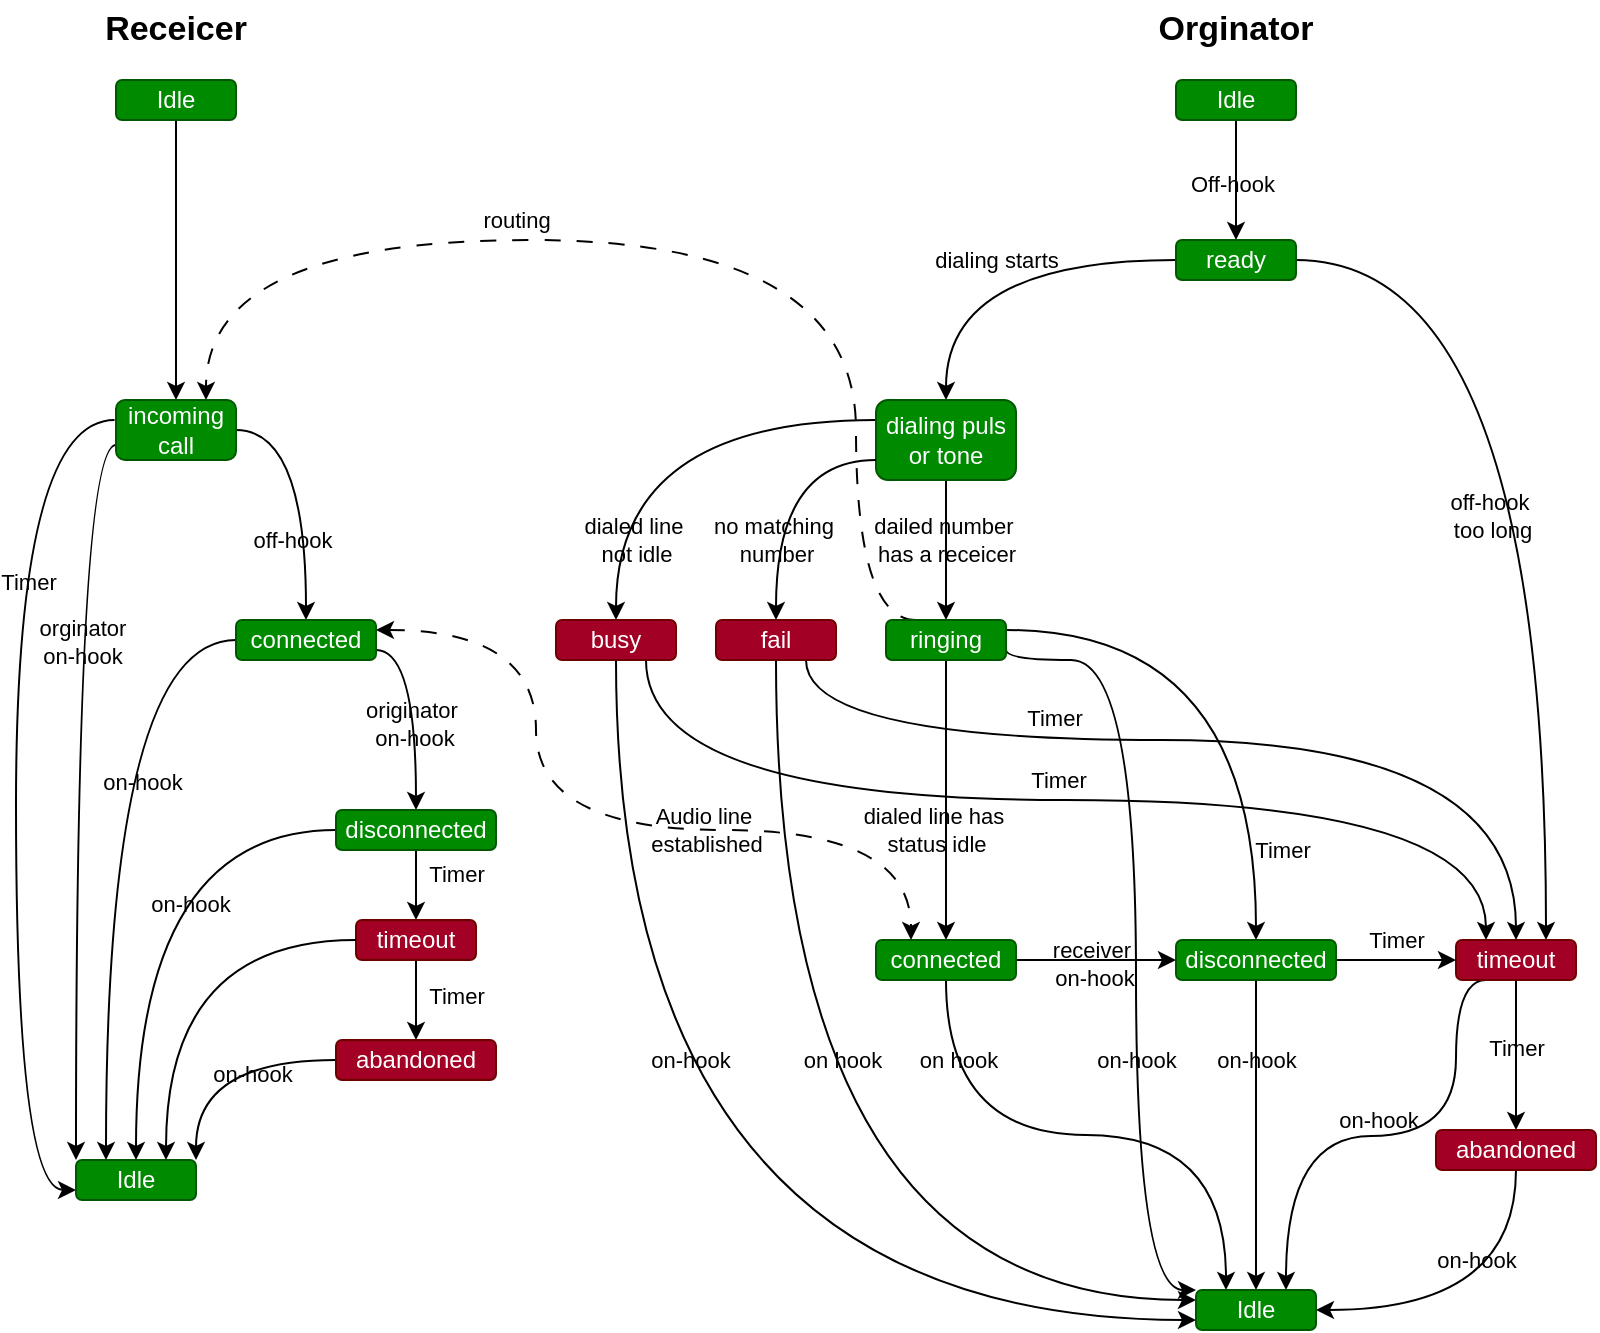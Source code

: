 <mxfile version="28.2.0">
  <diagram name="Sida-1" id="S5pKBoL1bsgIUDStqbfe">
    <mxGraphModel dx="2587" dy="876" grid="1" gridSize="10" guides="1" tooltips="1" connect="1" arrows="1" fold="1" page="1" pageScale="1" pageWidth="1169" pageHeight="827" math="0" shadow="0">
      <root>
        <mxCell id="0" />
        <mxCell id="1" parent="0" />
        <mxCell id="lsyRAzRpwurkiqTD15_6-5" style="edgeStyle=none;rounded=0;orthogonalLoop=1;jettySize=auto;html=1;exitX=0.5;exitY=1;exitDx=0;exitDy=0;entryX=0.5;entryY=0;entryDx=0;entryDy=0;" parent="1" source="lsyRAzRpwurkiqTD15_6-1" target="lsyRAzRpwurkiqTD15_6-2" edge="1">
          <mxGeometry relative="1" as="geometry" />
        </mxCell>
        <mxCell id="lsyRAzRpwurkiqTD15_6-6" value="&lt;span style=&quot;&quot;&gt;Off-hook&lt;/span&gt;" style="edgeLabel;html=1;align=center;verticalAlign=middle;resizable=0;points=[];labelBackgroundColor=none;" parent="lsyRAzRpwurkiqTD15_6-5" vertex="1" connectable="0">
          <mxGeometry x="0.053" y="-2" relative="1" as="geometry">
            <mxPoint as="offset" />
          </mxGeometry>
        </mxCell>
        <mxCell id="lsyRAzRpwurkiqTD15_6-1" value="Idle" style="rounded=1;whiteSpace=wrap;html=1;fillColor=#008a00;strokeColor=#005700;fontColor=#ffffff;" parent="1" vertex="1">
          <mxGeometry x="-380" y="110" width="60" height="20" as="geometry" />
        </mxCell>
        <mxCell id="lsyRAzRpwurkiqTD15_6-58" style="edgeStyle=orthogonalEdgeStyle;curved=1;rounded=0;orthogonalLoop=1;jettySize=auto;html=1;exitX=1;exitY=0.5;exitDx=0;exitDy=0;entryX=0.75;entryY=0;entryDx=0;entryDy=0;" parent="1" source="lsyRAzRpwurkiqTD15_6-2" target="lsyRAzRpwurkiqTD15_6-11" edge="1">
          <mxGeometry relative="1" as="geometry" />
        </mxCell>
        <mxCell id="lsyRAzRpwurkiqTD15_6-59" value="&lt;span style=&quot;&quot;&gt;off-hook&amp;nbsp;&lt;/span&gt;&lt;div&gt;&lt;span style=&quot;&quot;&gt;too long&lt;/span&gt;&lt;/div&gt;" style="edgeLabel;html=1;align=center;verticalAlign=middle;resizable=0;points=[];labelBackgroundColor=none;" parent="lsyRAzRpwurkiqTD15_6-58" vertex="1" connectable="0">
          <mxGeometry x="0.087" y="-27" relative="1" as="geometry">
            <mxPoint as="offset" />
          </mxGeometry>
        </mxCell>
        <mxCell id="lsyRAzRpwurkiqTD15_6-62" style="edgeStyle=orthogonalEdgeStyle;curved=1;rounded=0;orthogonalLoop=1;jettySize=auto;html=1;exitX=0;exitY=0.5;exitDx=0;exitDy=0;" parent="1" source="lsyRAzRpwurkiqTD15_6-2" target="lsyRAzRpwurkiqTD15_6-7" edge="1">
          <mxGeometry relative="1" as="geometry" />
        </mxCell>
        <mxCell id="lsyRAzRpwurkiqTD15_6-63" value="dialing starts" style="edgeLabel;html=1;align=center;verticalAlign=middle;resizable=0;points=[];labelBackgroundColor=none;" parent="lsyRAzRpwurkiqTD15_6-62" vertex="1" connectable="0">
          <mxGeometry x="-0.226" y="21" relative="1" as="geometry">
            <mxPoint x="-19" y="-21" as="offset" />
          </mxGeometry>
        </mxCell>
        <mxCell id="lsyRAzRpwurkiqTD15_6-2" value="ready" style="rounded=1;whiteSpace=wrap;html=1;fillColor=#008a00;strokeColor=#005700;fontColor=#ffffff;" parent="1" vertex="1">
          <mxGeometry x="-380" y="190" width="60" height="20" as="geometry" />
        </mxCell>
        <mxCell id="lsyRAzRpwurkiqTD15_6-19" style="edgeStyle=orthogonalEdgeStyle;curved=1;rounded=0;orthogonalLoop=1;jettySize=auto;html=1;exitX=0;exitY=0.25;exitDx=0;exitDy=0;entryX=0.5;entryY=0;entryDx=0;entryDy=0;" parent="1" source="lsyRAzRpwurkiqTD15_6-7" target="lsyRAzRpwurkiqTD15_6-20" edge="1">
          <mxGeometry relative="1" as="geometry">
            <mxPoint x="-680" y="380" as="targetPoint" />
          </mxGeometry>
        </mxCell>
        <mxCell id="lsyRAzRpwurkiqTD15_6-35" value="dialed line&amp;nbsp;&lt;div&gt;not idle&lt;/div&gt;" style="edgeLabel;html=1;align=center;verticalAlign=middle;resizable=0;points=[];labelBackgroundColor=none;" parent="lsyRAzRpwurkiqTD15_6-19" vertex="1" connectable="0">
          <mxGeometry x="-0.17" y="-4" relative="1" as="geometry">
            <mxPoint x="-25" y="64" as="offset" />
          </mxGeometry>
        </mxCell>
        <mxCell id="lsyRAzRpwurkiqTD15_6-43" style="edgeStyle=orthogonalEdgeStyle;curved=1;rounded=0;orthogonalLoop=1;jettySize=auto;html=1;exitX=0.5;exitY=1;exitDx=0;exitDy=0;entryX=0.5;entryY=0;entryDx=0;entryDy=0;" parent="1" source="lsyRAzRpwurkiqTD15_6-7" target="lsyRAzRpwurkiqTD15_6-22" edge="1">
          <mxGeometry relative="1" as="geometry" />
        </mxCell>
        <mxCell id="lsyRAzRpwurkiqTD15_6-110" value="dailed number&amp;nbsp;&lt;div&gt;has a receicer&lt;/div&gt;" style="edgeLabel;html=1;align=center;verticalAlign=middle;resizable=0;points=[];labelBackgroundColor=none;" parent="lsyRAzRpwurkiqTD15_6-43" vertex="1" connectable="0">
          <mxGeometry x="-0.081" y="-1" relative="1" as="geometry">
            <mxPoint x="1" y="-2" as="offset" />
          </mxGeometry>
        </mxCell>
        <mxCell id="lsyRAzRpwurkiqTD15_6-102" style="edgeStyle=orthogonalEdgeStyle;curved=1;rounded=0;orthogonalLoop=1;jettySize=auto;html=1;exitX=0.25;exitY=0;exitDx=0;exitDy=0;entryX=0.75;entryY=0;entryDx=0;entryDy=0;dashed=1;dashPattern=8 8;" parent="1" source="lsyRAzRpwurkiqTD15_6-22" target="lsyRAzRpwurkiqTD15_6-69" edge="1">
          <mxGeometry relative="1" as="geometry">
            <Array as="points">
              <mxPoint x="-540" y="380" />
              <mxPoint x="-540" y="190" />
              <mxPoint x="-865" y="190" />
            </Array>
          </mxGeometry>
        </mxCell>
        <mxCell id="lsyRAzRpwurkiqTD15_6-103" value="routing" style="edgeLabel;html=1;align=center;verticalAlign=middle;resizable=0;points=[];labelBackgroundColor=none;" parent="lsyRAzRpwurkiqTD15_6-102" vertex="1" connectable="0">
          <mxGeometry x="0.105" y="2" relative="1" as="geometry">
            <mxPoint x="-45" y="-12" as="offset" />
          </mxGeometry>
        </mxCell>
        <mxCell id="lsyRAzRpwurkiqTD15_6-7" value="dialing puls or tone" style="rounded=1;whiteSpace=wrap;html=1;fillColor=#008a00;strokeColor=#005700;fontColor=#ffffff;" parent="1" vertex="1">
          <mxGeometry x="-530" y="270" width="70" height="40" as="geometry" />
        </mxCell>
        <mxCell id="lsyRAzRpwurkiqTD15_6-48" style="edgeStyle=orthogonalEdgeStyle;curved=1;rounded=0;orthogonalLoop=1;jettySize=auto;html=1;exitX=0.5;exitY=1;exitDx=0;exitDy=0;entryX=0.5;entryY=0;entryDx=0;entryDy=0;" parent="1" source="lsyRAzRpwurkiqTD15_6-11" target="lsyRAzRpwurkiqTD15_6-47" edge="1">
          <mxGeometry relative="1" as="geometry" />
        </mxCell>
        <mxCell id="lsyRAzRpwurkiqTD15_6-49" value="&lt;span style=&quot;&quot;&gt;Timer&lt;/span&gt;" style="edgeLabel;html=1;align=center;verticalAlign=middle;resizable=0;points=[];labelBackgroundColor=none;" parent="lsyRAzRpwurkiqTD15_6-48" vertex="1" connectable="0">
          <mxGeometry x="-0.103" relative="1" as="geometry">
            <mxPoint as="offset" />
          </mxGeometry>
        </mxCell>
        <mxCell id="lsyRAzRpwurkiqTD15_6-114" style="edgeStyle=orthogonalEdgeStyle;curved=1;rounded=0;orthogonalLoop=1;jettySize=auto;html=1;exitX=0.25;exitY=1;exitDx=0;exitDy=0;entryX=0.75;entryY=0;entryDx=0;entryDy=0;" parent="1" source="lsyRAzRpwurkiqTD15_6-11" target="lsyRAzRpwurkiqTD15_6-50" edge="1">
          <mxGeometry relative="1" as="geometry">
            <Array as="points">
              <mxPoint x="-240" y="560" />
              <mxPoint x="-240" y="638" />
              <mxPoint x="-325" y="638" />
            </Array>
          </mxGeometry>
        </mxCell>
        <mxCell id="lsyRAzRpwurkiqTD15_6-115" value="&lt;span style=&quot;&quot;&gt;on-hook&lt;/span&gt;" style="edgeLabel;html=1;align=center;verticalAlign=middle;resizable=0;points=[];fontFamily=Helvetica;fontSize=11;fontColor=default;labelBackgroundColor=none;" parent="lsyRAzRpwurkiqTD15_6-114" vertex="1" connectable="0">
          <mxGeometry x="0.134" y="1" relative="1" as="geometry">
            <mxPoint x="12" y="-9" as="offset" />
          </mxGeometry>
        </mxCell>
        <mxCell id="lsyRAzRpwurkiqTD15_6-11" value="timeout" style="rounded=1;whiteSpace=wrap;html=1;fillColor=#a20025;strokeColor=#6F0000;fontColor=#ffffff;" parent="1" vertex="1">
          <mxGeometry x="-240" y="540" width="60" height="20" as="geometry" />
        </mxCell>
        <mxCell id="lsyRAzRpwurkiqTD15_6-118" style="edgeStyle=orthogonalEdgeStyle;shape=connector;curved=1;rounded=0;orthogonalLoop=1;jettySize=auto;html=1;exitX=0.5;exitY=1;exitDx=0;exitDy=0;strokeColor=default;align=center;verticalAlign=middle;fontFamily=Helvetica;fontSize=11;fontColor=default;labelBackgroundColor=default;endArrow=classic;entryX=0;entryY=0.75;entryDx=0;entryDy=0;" parent="1" source="lsyRAzRpwurkiqTD15_6-20" target="lsyRAzRpwurkiqTD15_6-50" edge="1">
          <mxGeometry relative="1" as="geometry">
            <mxPoint x="-370" y="670" as="targetPoint" />
          </mxGeometry>
        </mxCell>
        <mxCell id="lsyRAzRpwurkiqTD15_6-120" value="&lt;span style=&quot;&quot;&gt;on-hook&lt;/span&gt;" style="edgeLabel;html=1;align=center;verticalAlign=middle;resizable=0;points=[];fontFamily=Helvetica;fontSize=11;fontColor=default;labelBackgroundColor=none;" parent="lsyRAzRpwurkiqTD15_6-118" vertex="1" connectable="0">
          <mxGeometry x="-0.42" y="37" relative="1" as="geometry">
            <mxPoint y="20" as="offset" />
          </mxGeometry>
        </mxCell>
        <mxCell id="lsyRAzRpwurkiqTD15_6-122" style="edgeStyle=orthogonalEdgeStyle;shape=connector;curved=1;rounded=0;orthogonalLoop=1;jettySize=auto;html=1;exitX=0.75;exitY=1;exitDx=0;exitDy=0;entryX=0.25;entryY=0;entryDx=0;entryDy=0;strokeColor=default;align=center;verticalAlign=middle;fontFamily=Helvetica;fontSize=11;fontColor=default;labelBackgroundColor=default;endArrow=classic;" parent="1" source="lsyRAzRpwurkiqTD15_6-20" target="lsyRAzRpwurkiqTD15_6-11" edge="1">
          <mxGeometry relative="1" as="geometry" />
        </mxCell>
        <mxCell id="lsyRAzRpwurkiqTD15_6-123" value="&lt;span style=&quot;&quot;&gt;Timer&lt;/span&gt;" style="edgeLabel;html=1;align=center;verticalAlign=middle;resizable=0;points=[];fontFamily=Helvetica;fontSize=11;fontColor=default;labelBackgroundColor=none;" parent="lsyRAzRpwurkiqTD15_6-122" vertex="1" connectable="0">
          <mxGeometry x="-0.334" y="6" relative="1" as="geometry">
            <mxPoint x="89" y="-4" as="offset" />
          </mxGeometry>
        </mxCell>
        <mxCell id="lsyRAzRpwurkiqTD15_6-20" value="busy" style="rounded=1;whiteSpace=wrap;html=1;fillColor=#a20025;strokeColor=#6F0000;fontColor=#ffffff;" parent="1" vertex="1">
          <mxGeometry x="-690" y="380" width="60" height="20" as="geometry" />
        </mxCell>
        <mxCell id="lsyRAzRpwurkiqTD15_6-116" style="edgeStyle=orthogonalEdgeStyle;shape=connector;curved=1;rounded=0;orthogonalLoop=1;jettySize=auto;html=1;exitX=0.5;exitY=1;exitDx=0;exitDy=0;entryX=0;entryY=0.25;entryDx=0;entryDy=0;strokeColor=default;align=center;verticalAlign=middle;fontFamily=Helvetica;fontSize=11;fontColor=default;labelBackgroundColor=default;endArrow=classic;" parent="1" source="lsyRAzRpwurkiqTD15_6-21" target="lsyRAzRpwurkiqTD15_6-50" edge="1">
          <mxGeometry relative="1" as="geometry" />
        </mxCell>
        <mxCell id="lsyRAzRpwurkiqTD15_6-117" value="&lt;span style=&quot;&quot;&gt;on hook&lt;/span&gt;" style="edgeLabel;html=1;align=center;verticalAlign=middle;resizable=0;points=[];fontFamily=Helvetica;fontSize=11;fontColor=default;labelBackgroundColor=none;" parent="lsyRAzRpwurkiqTD15_6-116" vertex="1" connectable="0">
          <mxGeometry x="-0.3" y="33" relative="1" as="geometry">
            <mxPoint y="14" as="offset" />
          </mxGeometry>
        </mxCell>
        <mxCell id="lsyRAzRpwurkiqTD15_6-121" style="edgeStyle=orthogonalEdgeStyle;shape=connector;curved=1;rounded=0;orthogonalLoop=1;jettySize=auto;html=1;exitX=0.75;exitY=1;exitDx=0;exitDy=0;strokeColor=default;align=center;verticalAlign=middle;fontFamily=Helvetica;fontSize=11;fontColor=default;labelBackgroundColor=default;endArrow=classic;entryX=0.5;entryY=0;entryDx=0;entryDy=0;" parent="1" source="lsyRAzRpwurkiqTD15_6-21" target="lsyRAzRpwurkiqTD15_6-11" edge="1">
          <mxGeometry relative="1" as="geometry">
            <mxPoint x="-250.0" y="500" as="targetPoint" />
            <Array as="points">
              <mxPoint x="-565" y="440" />
              <mxPoint x="-210" y="440" />
            </Array>
          </mxGeometry>
        </mxCell>
        <mxCell id="lsyRAzRpwurkiqTD15_6-21" value="fail" style="rounded=1;whiteSpace=wrap;html=1;fillColor=#a20025;strokeColor=#6F0000;fontColor=#ffffff;" parent="1" vertex="1">
          <mxGeometry x="-610" y="380" width="60" height="20" as="geometry" />
        </mxCell>
        <mxCell id="lsyRAzRpwurkiqTD15_6-25" style="edgeStyle=none;rounded=0;orthogonalLoop=1;jettySize=auto;html=1;exitX=0.5;exitY=1;exitDx=0;exitDy=0;entryX=0.5;entryY=0;entryDx=0;entryDy=0;" parent="1" source="lsyRAzRpwurkiqTD15_6-22" target="lsyRAzRpwurkiqTD15_6-23" edge="1">
          <mxGeometry relative="1" as="geometry" />
        </mxCell>
        <mxCell id="lsyRAzRpwurkiqTD15_6-38" value="dialed line has&amp;nbsp;&lt;div&gt;status idle&lt;/div&gt;" style="edgeLabel;html=1;align=center;verticalAlign=middle;resizable=0;points=[];labelBackgroundColor=none;" parent="lsyRAzRpwurkiqTD15_6-25" vertex="1" connectable="0">
          <mxGeometry x="-0.231" y="-2" relative="1" as="geometry">
            <mxPoint x="-3" y="31" as="offset" />
          </mxGeometry>
        </mxCell>
        <mxCell id="3" style="edgeStyle=orthogonalEdgeStyle;html=1;exitX=1;exitY=0.75;exitDx=0;exitDy=0;entryX=0;entryY=0;entryDx=0;entryDy=0;curved=1;" parent="1" source="lsyRAzRpwurkiqTD15_6-22" target="lsyRAzRpwurkiqTD15_6-50" edge="1">
          <mxGeometry relative="1" as="geometry">
            <Array as="points">
              <mxPoint x="-465" y="400" />
              <mxPoint x="-400" y="400" />
              <mxPoint x="-400" y="715" />
            </Array>
          </mxGeometry>
        </mxCell>
        <mxCell id="6" value="&lt;span style=&quot;&quot;&gt;on-hook&lt;/span&gt;" style="edgeLabel;html=1;align=center;verticalAlign=middle;resizable=0;points=[];labelBackgroundColor=none;" parent="3" vertex="1" connectable="0">
          <mxGeometry x="0.138" y="-18" relative="1" as="geometry">
            <mxPoint x="18" y="34" as="offset" />
          </mxGeometry>
        </mxCell>
        <mxCell id="4" style="edgeStyle=orthogonalEdgeStyle;html=1;exitX=1;exitY=0.25;exitDx=0;exitDy=0;entryX=0.5;entryY=0;entryDx=0;entryDy=0;curved=1;" parent="1" source="lsyRAzRpwurkiqTD15_6-22" target="lsyRAzRpwurkiqTD15_6-28" edge="1">
          <mxGeometry relative="1" as="geometry" />
        </mxCell>
        <mxCell id="5" value="&lt;span style=&quot;&quot;&gt;Timer&lt;/span&gt;" style="edgeLabel;html=1;align=center;verticalAlign=middle;resizable=0;points=[];labelBackgroundColor=none;" parent="4" vertex="1" connectable="0">
          <mxGeometry x="-0.357" y="-28" relative="1" as="geometry">
            <mxPoint x="48" y="82" as="offset" />
          </mxGeometry>
        </mxCell>
        <mxCell id="lsyRAzRpwurkiqTD15_6-22" value="ringing" style="rounded=1;whiteSpace=wrap;html=1;fillColor=#008a00;strokeColor=#005700;fontColor=#ffffff;" parent="1" vertex="1">
          <mxGeometry x="-525" y="380" width="60" height="20" as="geometry" />
        </mxCell>
        <mxCell id="lsyRAzRpwurkiqTD15_6-56" style="edgeStyle=orthogonalEdgeStyle;curved=1;rounded=0;orthogonalLoop=1;jettySize=auto;html=1;exitX=0.5;exitY=1;exitDx=0;exitDy=0;entryX=0.25;entryY=0;entryDx=0;entryDy=0;" parent="1" source="lsyRAzRpwurkiqTD15_6-23" target="lsyRAzRpwurkiqTD15_6-50" edge="1">
          <mxGeometry relative="1" as="geometry" />
        </mxCell>
        <mxCell id="lsyRAzRpwurkiqTD15_6-57" value="&lt;span style=&quot;&quot;&gt;on hook&lt;/span&gt;" style="edgeLabel;html=1;align=center;verticalAlign=middle;resizable=0;points=[];labelBackgroundColor=none;" parent="lsyRAzRpwurkiqTD15_6-56" vertex="1" connectable="0">
          <mxGeometry x="-0.059" y="1" relative="1" as="geometry">
            <mxPoint x="-56" y="-37" as="offset" />
          </mxGeometry>
        </mxCell>
        <mxCell id="lsyRAzRpwurkiqTD15_6-106" style="edgeStyle=orthogonalEdgeStyle;curved=1;rounded=0;orthogonalLoop=1;jettySize=auto;html=1;exitX=1;exitY=0.5;exitDx=0;exitDy=0;entryX=0;entryY=0.5;entryDx=0;entryDy=0;" parent="1" source="lsyRAzRpwurkiqTD15_6-23" target="lsyRAzRpwurkiqTD15_6-28" edge="1">
          <mxGeometry relative="1" as="geometry" />
        </mxCell>
        <mxCell id="lsyRAzRpwurkiqTD15_6-109" value="&lt;span style=&quot;&quot;&gt;receiver&amp;nbsp;&lt;/span&gt;&lt;div&gt;&lt;span style=&quot;&quot;&gt;on-hook&lt;/span&gt;&lt;/div&gt;" style="edgeLabel;html=1;align=center;verticalAlign=middle;resizable=0;points=[];labelBackgroundColor=none;" parent="lsyRAzRpwurkiqTD15_6-106" vertex="1" connectable="0">
          <mxGeometry x="-0.034" y="-2" relative="1" as="geometry">
            <mxPoint as="offset" />
          </mxGeometry>
        </mxCell>
        <mxCell id="lsyRAzRpwurkiqTD15_6-23" value="connected" style="rounded=1;whiteSpace=wrap;html=1;fillColor=#008a00;strokeColor=#005700;fontColor=#ffffff;" parent="1" vertex="1">
          <mxGeometry x="-530" y="540" width="70" height="20" as="geometry" />
        </mxCell>
        <mxCell id="lsyRAzRpwurkiqTD15_6-27" style="edgeStyle=orthogonalEdgeStyle;curved=1;rounded=0;orthogonalLoop=1;jettySize=auto;html=1;exitX=0;exitY=0.75;exitDx=0;exitDy=0;entryX=0.5;entryY=0;entryDx=0;entryDy=0;" parent="1" source="lsyRAzRpwurkiqTD15_6-7" target="lsyRAzRpwurkiqTD15_6-21" edge="1">
          <mxGeometry relative="1" as="geometry">
            <mxPoint x="-579" y="370" as="targetPoint" />
          </mxGeometry>
        </mxCell>
        <mxCell id="lsyRAzRpwurkiqTD15_6-36" value="no matching&amp;nbsp;&lt;div&gt;number&lt;/div&gt;" style="edgeLabel;html=1;align=center;verticalAlign=middle;resizable=0;points=[];labelBackgroundColor=none;" parent="lsyRAzRpwurkiqTD15_6-27" vertex="1" connectable="0">
          <mxGeometry x="-0.075" y="-1" relative="1" as="geometry">
            <mxPoint x="1" y="30" as="offset" />
          </mxGeometry>
        </mxCell>
        <mxCell id="lsyRAzRpwurkiqTD15_6-46" style="edgeStyle=orthogonalEdgeStyle;curved=1;rounded=0;orthogonalLoop=1;jettySize=auto;html=1;exitX=1;exitY=0.5;exitDx=0;exitDy=0;entryX=0;entryY=0.5;entryDx=0;entryDy=0;" parent="1" source="lsyRAzRpwurkiqTD15_6-28" target="lsyRAzRpwurkiqTD15_6-11" edge="1">
          <mxGeometry relative="1" as="geometry" />
        </mxCell>
        <mxCell id="9" value="&lt;span style=&quot;&quot;&gt;Timer&lt;/span&gt;" style="edgeLabel;html=1;align=center;verticalAlign=middle;resizable=0;points=[];labelBackgroundColor=none;" parent="lsyRAzRpwurkiqTD15_6-46" vertex="1" connectable="0">
          <mxGeometry x="0.194" y="-2" relative="1" as="geometry">
            <mxPoint x="-6" y="-12" as="offset" />
          </mxGeometry>
        </mxCell>
        <mxCell id="lsyRAzRpwurkiqTD15_6-54" style="edgeStyle=orthogonalEdgeStyle;curved=1;rounded=0;orthogonalLoop=1;jettySize=auto;html=1;exitX=0.5;exitY=1;exitDx=0;exitDy=0;entryX=0.5;entryY=0;entryDx=0;entryDy=0;" parent="1" source="lsyRAzRpwurkiqTD15_6-28" target="lsyRAzRpwurkiqTD15_6-50" edge="1">
          <mxGeometry relative="1" as="geometry" />
        </mxCell>
        <mxCell id="lsyRAzRpwurkiqTD15_6-55" value="&lt;span style=&quot;&quot;&gt;on-hook&lt;/span&gt;" style="edgeLabel;html=1;align=center;verticalAlign=middle;resizable=0;points=[];labelBackgroundColor=none;" parent="lsyRAzRpwurkiqTD15_6-54" vertex="1" connectable="0">
          <mxGeometry x="-0.108" y="-12" relative="1" as="geometry">
            <mxPoint x="12" y="-29" as="offset" />
          </mxGeometry>
        </mxCell>
        <mxCell id="lsyRAzRpwurkiqTD15_6-28" value="disconnected" style="rounded=1;whiteSpace=wrap;html=1;fillColor=#008a00;strokeColor=#005700;fontColor=#ffffff;" parent="1" vertex="1">
          <mxGeometry x="-380" y="540" width="80" height="20" as="geometry" />
        </mxCell>
        <mxCell id="lsyRAzRpwurkiqTD15_6-52" style="edgeStyle=orthogonalEdgeStyle;curved=1;rounded=0;orthogonalLoop=1;jettySize=auto;html=1;exitX=0.5;exitY=1;exitDx=0;exitDy=0;entryX=1;entryY=0.5;entryDx=0;entryDy=0;" parent="1" source="lsyRAzRpwurkiqTD15_6-47" target="lsyRAzRpwurkiqTD15_6-50" edge="1">
          <mxGeometry relative="1" as="geometry">
            <mxPoint x="-360.0" y="885" as="targetPoint" />
          </mxGeometry>
        </mxCell>
        <mxCell id="lsyRAzRpwurkiqTD15_6-53" value="&lt;span style=&quot;&quot;&gt;on-hook&lt;/span&gt;" style="edgeLabel;html=1;align=center;verticalAlign=middle;resizable=0;points=[];labelBackgroundColor=none;" parent="lsyRAzRpwurkiqTD15_6-52" vertex="1" connectable="0">
          <mxGeometry x="0.117" y="-41" relative="1" as="geometry">
            <mxPoint x="5" y="16" as="offset" />
          </mxGeometry>
        </mxCell>
        <mxCell id="lsyRAzRpwurkiqTD15_6-47" value="abandoned" style="rounded=1;whiteSpace=wrap;html=1;fillColor=#a20025;strokeColor=#6F0000;fontColor=#ffffff;" parent="1" vertex="1">
          <mxGeometry x="-250" y="635" width="80" height="20" as="geometry" />
        </mxCell>
        <mxCell id="lsyRAzRpwurkiqTD15_6-50" value="Idle" style="rounded=1;whiteSpace=wrap;html=1;fillColor=#008a00;strokeColor=#005700;fontColor=#ffffff;" parent="1" vertex="1">
          <mxGeometry x="-370" y="715" width="60" height="20" as="geometry" />
        </mxCell>
        <mxCell id="lsyRAzRpwurkiqTD15_6-72" style="edgeStyle=orthogonalEdgeStyle;curved=1;rounded=0;orthogonalLoop=1;jettySize=auto;html=1;exitX=0.5;exitY=1;exitDx=0;exitDy=0;entryX=0.5;entryY=0;entryDx=0;entryDy=0;" parent="1" source="lsyRAzRpwurkiqTD15_6-68" target="lsyRAzRpwurkiqTD15_6-69" edge="1">
          <mxGeometry relative="1" as="geometry" />
        </mxCell>
        <mxCell id="lsyRAzRpwurkiqTD15_6-68" value="Idle" style="rounded=1;whiteSpace=wrap;html=1;fillColor=#008a00;strokeColor=#005700;fontColor=#ffffff;" parent="1" vertex="1">
          <mxGeometry x="-910" y="110" width="60" height="20" as="geometry" />
        </mxCell>
        <mxCell id="lsyRAzRpwurkiqTD15_6-76" style="edgeStyle=orthogonalEdgeStyle;curved=1;rounded=0;orthogonalLoop=1;jettySize=auto;html=1;exitX=1;exitY=0.5;exitDx=0;exitDy=0;entryX=0.5;entryY=0;entryDx=0;entryDy=0;" parent="1" source="lsyRAzRpwurkiqTD15_6-69" target="lsyRAzRpwurkiqTD15_6-75" edge="1">
          <mxGeometry relative="1" as="geometry" />
        </mxCell>
        <mxCell id="lsyRAzRpwurkiqTD15_6-77" value="&lt;span style=&quot;&quot;&gt;off-hook&lt;/span&gt;" style="edgeLabel;html=1;align=center;verticalAlign=middle;resizable=0;points=[];labelBackgroundColor=none;" parent="lsyRAzRpwurkiqTD15_6-76" vertex="1" connectable="0">
          <mxGeometry x="0.387" y="-7" relative="1" as="geometry">
            <mxPoint as="offset" />
          </mxGeometry>
        </mxCell>
        <mxCell id="lsyRAzRpwurkiqTD15_6-82" style="edgeStyle=orthogonalEdgeStyle;curved=1;rounded=0;orthogonalLoop=1;jettySize=auto;html=1;exitX=0;exitY=0.75;exitDx=0;exitDy=0;entryX=0;entryY=0;entryDx=0;entryDy=0;" parent="1" source="lsyRAzRpwurkiqTD15_6-69" target="lsyRAzRpwurkiqTD15_6-74" edge="1">
          <mxGeometry relative="1" as="geometry" />
        </mxCell>
        <mxCell id="lsyRAzRpwurkiqTD15_6-88" value="&amp;nbsp;&lt;span style=&quot;&quot;&gt;orginator&amp;nbsp;&lt;/span&gt;&lt;div&gt;&lt;span style=&quot;&quot;&gt;on-hook&lt;/span&gt;&lt;/div&gt;" style="edgeLabel;html=1;align=center;verticalAlign=middle;resizable=0;points=[];labelBackgroundColor=none;" parent="lsyRAzRpwurkiqTD15_6-82" vertex="1" connectable="0">
          <mxGeometry x="-0.371" y="3" relative="1" as="geometry">
            <mxPoint as="offset" />
          </mxGeometry>
        </mxCell>
        <mxCell id="7" style="edgeStyle=orthogonalEdgeStyle;curved=1;html=1;exitX=-0.012;exitY=0.335;exitDx=0;exitDy=0;entryX=0;entryY=0.75;entryDx=0;entryDy=0;exitPerimeter=0;" parent="1" source="lsyRAzRpwurkiqTD15_6-69" target="lsyRAzRpwurkiqTD15_6-74" edge="1">
          <mxGeometry relative="1" as="geometry">
            <Array as="points">
              <mxPoint x="-960" y="280" />
              <mxPoint x="-960" y="665" />
            </Array>
          </mxGeometry>
        </mxCell>
        <mxCell id="8" value="&lt;span&gt;Timer&lt;/span&gt;" style="edgeLabel;html=1;align=center;verticalAlign=middle;resizable=0;points=[];labelBackgroundColor=none;" parent="7" vertex="1" connectable="0">
          <mxGeometry x="-0.439" y="6" relative="1" as="geometry">
            <mxPoint as="offset" />
          </mxGeometry>
        </mxCell>
        <mxCell id="lsyRAzRpwurkiqTD15_6-69" value="incoming call" style="rounded=1;whiteSpace=wrap;html=1;fillColor=#008a00;strokeColor=#005700;fontColor=#ffffff;" parent="1" vertex="1">
          <mxGeometry x="-910" y="270" width="60" height="30" as="geometry" />
        </mxCell>
        <mxCell id="lsyRAzRpwurkiqTD15_6-74" value="Idle" style="rounded=1;whiteSpace=wrap;html=1;fillColor=#008a00;strokeColor=#005700;fontColor=#ffffff;" parent="1" vertex="1">
          <mxGeometry x="-930" y="650" width="60" height="20" as="geometry" />
        </mxCell>
        <mxCell id="lsyRAzRpwurkiqTD15_6-80" style="edgeStyle=orthogonalEdgeStyle;curved=1;rounded=0;orthogonalLoop=1;jettySize=auto;html=1;exitX=1;exitY=0.75;exitDx=0;exitDy=0;entryX=0.5;entryY=0;entryDx=0;entryDy=0;" parent="1" source="lsyRAzRpwurkiqTD15_6-75" target="lsyRAzRpwurkiqTD15_6-78" edge="1">
          <mxGeometry relative="1" as="geometry" />
        </mxCell>
        <mxCell id="lsyRAzRpwurkiqTD15_6-113" value="&lt;span style=&quot;&quot;&gt;originator&amp;nbsp;&lt;/span&gt;&lt;div&gt;&lt;span style=&quot;&quot;&gt;on-hook&lt;/span&gt;&lt;/div&gt;" style="edgeLabel;html=1;align=center;verticalAlign=middle;resizable=0;points=[];labelBackgroundColor=none;" parent="lsyRAzRpwurkiqTD15_6-80" vertex="1" connectable="0">
          <mxGeometry x="0.14" y="-1" relative="1" as="geometry">
            <mxPoint as="offset" />
          </mxGeometry>
        </mxCell>
        <mxCell id="lsyRAzRpwurkiqTD15_6-81" style="edgeStyle=orthogonalEdgeStyle;curved=1;rounded=0;orthogonalLoop=1;jettySize=auto;html=1;exitX=0;exitY=0.5;exitDx=0;exitDy=0;entryX=0.25;entryY=0;entryDx=0;entryDy=0;" parent="1" source="lsyRAzRpwurkiqTD15_6-75" target="lsyRAzRpwurkiqTD15_6-74" edge="1">
          <mxGeometry relative="1" as="geometry" />
        </mxCell>
        <mxCell id="lsyRAzRpwurkiqTD15_6-89" value="&lt;span style=&quot;&quot;&gt;on-hook&lt;/span&gt;" style="edgeLabel;html=1;align=center;verticalAlign=middle;resizable=0;points=[];labelBackgroundColor=none;" parent="lsyRAzRpwurkiqTD15_6-81" vertex="1" connectable="0">
          <mxGeometry x="-0.165" y="18" relative="1" as="geometry">
            <mxPoint as="offset" />
          </mxGeometry>
        </mxCell>
        <mxCell id="lsyRAzRpwurkiqTD15_6-111" style="edgeStyle=orthogonalEdgeStyle;curved=1;rounded=0;orthogonalLoop=1;jettySize=auto;html=1;exitX=1;exitY=0.25;exitDx=0;exitDy=0;entryX=0.25;entryY=0;entryDx=0;entryDy=0;dashed=1;dashPattern=8 8;startArrow=classic;startFill=1;" parent="1" source="lsyRAzRpwurkiqTD15_6-75" target="lsyRAzRpwurkiqTD15_6-23" edge="1">
          <mxGeometry relative="1" as="geometry">
            <Array as="points">
              <mxPoint x="-700" y="385" />
              <mxPoint x="-700" y="485" />
              <mxPoint x="-512" y="485" />
            </Array>
          </mxGeometry>
        </mxCell>
        <mxCell id="lsyRAzRpwurkiqTD15_6-112" value="Audio line&amp;nbsp;&lt;div&gt;established&lt;/div&gt;" style="edgeLabel;html=1;align=center;verticalAlign=middle;resizable=0;points=[];labelBackgroundColor=none;" parent="lsyRAzRpwurkiqTD15_6-111" vertex="1" connectable="0">
          <mxGeometry x="0.266" y="11" relative="1" as="geometry">
            <mxPoint x="-3" y="11" as="offset" />
          </mxGeometry>
        </mxCell>
        <mxCell id="lsyRAzRpwurkiqTD15_6-75" value="connected" style="rounded=1;whiteSpace=wrap;html=1;fillColor=#008a00;strokeColor=#005700;fontColor=#ffffff;" parent="1" vertex="1">
          <mxGeometry x="-850" y="380" width="70" height="20" as="geometry" />
        </mxCell>
        <mxCell id="lsyRAzRpwurkiqTD15_6-83" style="edgeStyle=orthogonalEdgeStyle;curved=1;rounded=0;orthogonalLoop=1;jettySize=auto;html=1;exitX=0;exitY=0.5;exitDx=0;exitDy=0;entryX=0.5;entryY=0;entryDx=0;entryDy=0;" parent="1" source="lsyRAzRpwurkiqTD15_6-78" target="lsyRAzRpwurkiqTD15_6-74" edge="1">
          <mxGeometry relative="1" as="geometry" />
        </mxCell>
        <mxCell id="lsyRAzRpwurkiqTD15_6-90" value="&lt;span style=&quot;&quot;&gt;on-hook&lt;/span&gt;" style="edgeLabel;html=1;align=center;verticalAlign=middle;resizable=0;points=[];labelBackgroundColor=none;" parent="lsyRAzRpwurkiqTD15_6-83" vertex="1" connectable="0">
          <mxGeometry x="0.032" y="27" relative="1" as="geometry">
            <mxPoint as="offset" />
          </mxGeometry>
        </mxCell>
        <mxCell id="lsyRAzRpwurkiqTD15_6-87" style="edgeStyle=orthogonalEdgeStyle;curved=1;rounded=0;orthogonalLoop=1;jettySize=auto;html=1;exitX=0.5;exitY=1;exitDx=0;exitDy=0;entryX=0.5;entryY=0;entryDx=0;entryDy=0;" parent="1" source="lsyRAzRpwurkiqTD15_6-78" target="lsyRAzRpwurkiqTD15_6-85" edge="1">
          <mxGeometry relative="1" as="geometry" />
        </mxCell>
        <mxCell id="lsyRAzRpwurkiqTD15_6-96" value="&lt;span style=&quot;&quot;&gt;Timer&lt;/span&gt;" style="edgeLabel;html=1;align=center;verticalAlign=middle;resizable=0;points=[];labelBackgroundColor=none;" parent="lsyRAzRpwurkiqTD15_6-87" vertex="1" connectable="0">
          <mxGeometry x="-0.33" y="1" relative="1" as="geometry">
            <mxPoint x="19" as="offset" />
          </mxGeometry>
        </mxCell>
        <mxCell id="lsyRAzRpwurkiqTD15_6-78" value="disconnected" style="rounded=1;whiteSpace=wrap;html=1;fillColor=#008a00;strokeColor=#005700;fontColor=#ffffff;" parent="1" vertex="1">
          <mxGeometry x="-800" y="475" width="80" height="20" as="geometry" />
        </mxCell>
        <mxCell id="lsyRAzRpwurkiqTD15_6-95" style="edgeStyle=orthogonalEdgeStyle;curved=1;rounded=0;orthogonalLoop=1;jettySize=auto;html=1;exitX=0.5;exitY=1;exitDx=0;exitDy=0;entryX=0.5;entryY=0;entryDx=0;entryDy=0;" parent="1" source="lsyRAzRpwurkiqTD15_6-85" target="lsyRAzRpwurkiqTD15_6-93" edge="1">
          <mxGeometry relative="1" as="geometry" />
        </mxCell>
        <mxCell id="lsyRAzRpwurkiqTD15_6-97" value="&lt;span style=&quot;&quot;&gt;Timer&lt;/span&gt;" style="edgeLabel;html=1;align=center;verticalAlign=middle;resizable=0;points=[];labelBackgroundColor=none;" parent="lsyRAzRpwurkiqTD15_6-95" vertex="1" connectable="0">
          <mxGeometry x="-0.13" y="1" relative="1" as="geometry">
            <mxPoint x="19" as="offset" />
          </mxGeometry>
        </mxCell>
        <mxCell id="lsyRAzRpwurkiqTD15_6-85" value="timeout" style="rounded=1;whiteSpace=wrap;html=1;fillColor=#a20025;strokeColor=#6F0000;fontColor=#ffffff;" parent="1" vertex="1">
          <mxGeometry x="-790" y="530" width="60" height="20" as="geometry" />
        </mxCell>
        <mxCell id="lsyRAzRpwurkiqTD15_6-91" style="edgeStyle=orthogonalEdgeStyle;curved=1;rounded=0;orthogonalLoop=1;jettySize=auto;html=1;exitX=0;exitY=0.5;exitDx=0;exitDy=0;entryX=0.75;entryY=0;entryDx=0;entryDy=0;" parent="1" source="lsyRAzRpwurkiqTD15_6-85" target="lsyRAzRpwurkiqTD15_6-74" edge="1">
          <mxGeometry relative="1" as="geometry" />
        </mxCell>
        <mxCell id="lsyRAzRpwurkiqTD15_6-94" style="edgeStyle=orthogonalEdgeStyle;curved=1;rounded=0;orthogonalLoop=1;jettySize=auto;html=1;exitX=0;exitY=0.5;exitDx=0;exitDy=0;entryX=1;entryY=0;entryDx=0;entryDy=0;" parent="1" source="lsyRAzRpwurkiqTD15_6-93" target="lsyRAzRpwurkiqTD15_6-74" edge="1">
          <mxGeometry relative="1" as="geometry" />
        </mxCell>
        <mxCell id="lsyRAzRpwurkiqTD15_6-98" value="&lt;span style=&quot;&quot;&gt;on-hook&lt;/span&gt;" style="edgeLabel;html=1;align=center;verticalAlign=middle;resizable=0;points=[];labelBackgroundColor=none;" parent="lsyRAzRpwurkiqTD15_6-94" vertex="1" connectable="0">
          <mxGeometry x="-0.3" y="7" relative="1" as="geometry">
            <mxPoint as="offset" />
          </mxGeometry>
        </mxCell>
        <mxCell id="lsyRAzRpwurkiqTD15_6-93" value="abandoned" style="rounded=1;whiteSpace=wrap;html=1;fillColor=#a20025;strokeColor=#6F0000;fontColor=#ffffff;" parent="1" vertex="1">
          <mxGeometry x="-800" y="590" width="80" height="20" as="geometry" />
        </mxCell>
        <mxCell id="lsyRAzRpwurkiqTD15_6-124" value="&lt;span style=&quot;&quot;&gt;Timer&lt;/span&gt;" style="edgeLabel;html=1;align=center;verticalAlign=middle;resizable=0;points=[];fontFamily=Helvetica;fontSize=11;fontColor=default;labelBackgroundColor=none;" parent="1" vertex="1" connectable="0">
          <mxGeometry x="-440.002" y="430.004" as="geometry">
            <mxPoint x="-1" y="-1" as="offset" />
          </mxGeometry>
        </mxCell>
        <mxCell id="sIJvZd2hIcJeyvDQIanz-9" value="Receicer" style="text;html=1;align=center;verticalAlign=middle;whiteSpace=wrap;rounded=0;fontSize=17;fontStyle=1" parent="1" vertex="1">
          <mxGeometry x="-910" y="70" width="60" height="30" as="geometry" />
        </mxCell>
        <mxCell id="sIJvZd2hIcJeyvDQIanz-11" value="Orginator" style="text;html=1;align=center;verticalAlign=middle;whiteSpace=wrap;rounded=0;fontSize=17;fontStyle=1" parent="1" vertex="1">
          <mxGeometry x="-380" y="70" width="60" height="30" as="geometry" />
        </mxCell>
      </root>
    </mxGraphModel>
  </diagram>
</mxfile>

